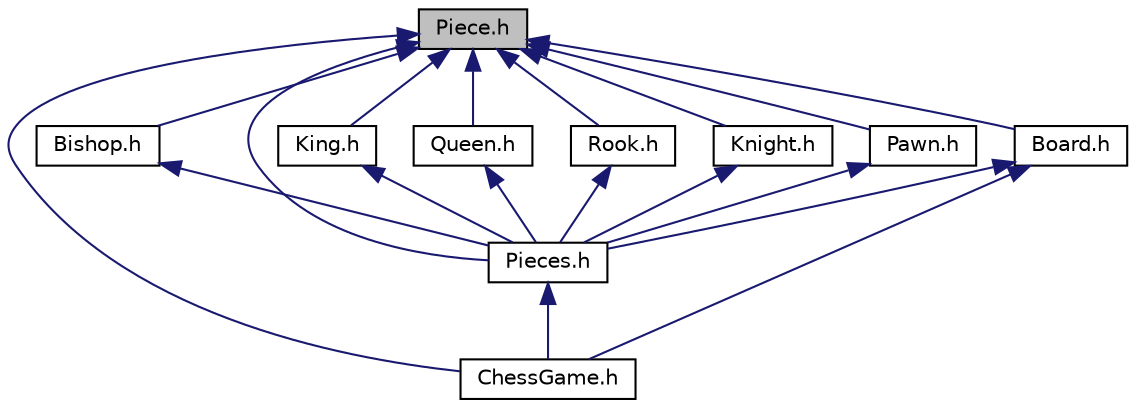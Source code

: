 digraph G
{
  bgcolor="transparent";
  edge [fontname="Helvetica",fontsize="10",labelfontname="Helvetica",labelfontsize="10"];
  node [fontname="Helvetica",fontsize="10",shape=record];
  Node1 [label="Piece.h",height=0.2,width=0.4,color="black", fillcolor="grey75", style="filled" fontcolor="black"];
  Node1 -> Node2 [dir=back,color="midnightblue",fontsize="10",style="solid",fontname="Helvetica"];
  Node2 [label="Bishop.h",height=0.2,width=0.4,color="black",URL="$db/dcb/Bishop_8h.html",tooltip="An interface for the Bishop class."];
  Node2 -> Node3 [dir=back,color="midnightblue",fontsize="10",style="solid",fontname="Helvetica"];
  Node3 [label="Pieces.h",height=0.2,width=0.4,color="black",URL="$d8/d5b/Pieces_8h.html",tooltip="An interface for the Pieces class, a structured container of Piece objects."];
  Node3 -> Node4 [dir=back,color="midnightblue",fontsize="10",style="solid",fontname="Helvetica"];
  Node4 [label="ChessGame.h",height=0.2,width=0.4,color="black",URL="$df/d35/ChessGame_8h.html",tooltip="Interface for the ChessGame class."];
  Node1 -> Node5 [dir=back,color="midnightblue",fontsize="10",style="solid",fontname="Helvetica"];
  Node5 [label="Board.h",height=0.2,width=0.4,color="black",URL="$dd/dd3/Board_8h.html",tooltip="An interface for the Board class."];
  Node5 -> Node3 [dir=back,color="midnightblue",fontsize="10",style="solid",fontname="Helvetica"];
  Node5 -> Node4 [dir=back,color="midnightblue",fontsize="10",style="solid",fontname="Helvetica"];
  Node1 -> Node4 [dir=back,color="midnightblue",fontsize="10",style="solid",fontname="Helvetica"];
  Node1 -> Node3 [dir=back,color="midnightblue",fontsize="10",style="solid",fontname="Helvetica"];
  Node1 -> Node6 [dir=back,color="midnightblue",fontsize="10",style="solid",fontname="Helvetica"];
  Node6 [label="King.h",height=0.2,width=0.4,color="black",URL="$dc/d73/King_8h.html",tooltip="An interface for the King class."];
  Node6 -> Node3 [dir=back,color="midnightblue",fontsize="10",style="solid",fontname="Helvetica"];
  Node1 -> Node7 [dir=back,color="midnightblue",fontsize="10",style="solid",fontname="Helvetica"];
  Node7 [label="Queen.h",height=0.2,width=0.4,color="black",URL="$da/d8e/Queen_8h.html",tooltip="An interface for the Queen class."];
  Node7 -> Node3 [dir=back,color="midnightblue",fontsize="10",style="solid",fontname="Helvetica"];
  Node1 -> Node8 [dir=back,color="midnightblue",fontsize="10",style="solid",fontname="Helvetica"];
  Node8 [label="Rook.h",height=0.2,width=0.4,color="black",URL="$d0/d64/Rook_8h.html",tooltip="An interface for the Rook class."];
  Node8 -> Node3 [dir=back,color="midnightblue",fontsize="10",style="solid",fontname="Helvetica"];
  Node1 -> Node9 [dir=back,color="midnightblue",fontsize="10",style="solid",fontname="Helvetica"];
  Node9 [label="Knight.h",height=0.2,width=0.4,color="black",URL="$d1/d25/Knight_8h.html",tooltip="An interface for the Knight class."];
  Node9 -> Node3 [dir=back,color="midnightblue",fontsize="10",style="solid",fontname="Helvetica"];
  Node1 -> Node10 [dir=back,color="midnightblue",fontsize="10",style="solid",fontname="Helvetica"];
  Node10 [label="Pawn.h",height=0.2,width=0.4,color="black",URL="$db/d0a/Pawn_8h.html",tooltip="An interface for the Pawn class."];
  Node10 -> Node3 [dir=back,color="midnightblue",fontsize="10",style="solid",fontname="Helvetica"];
}
